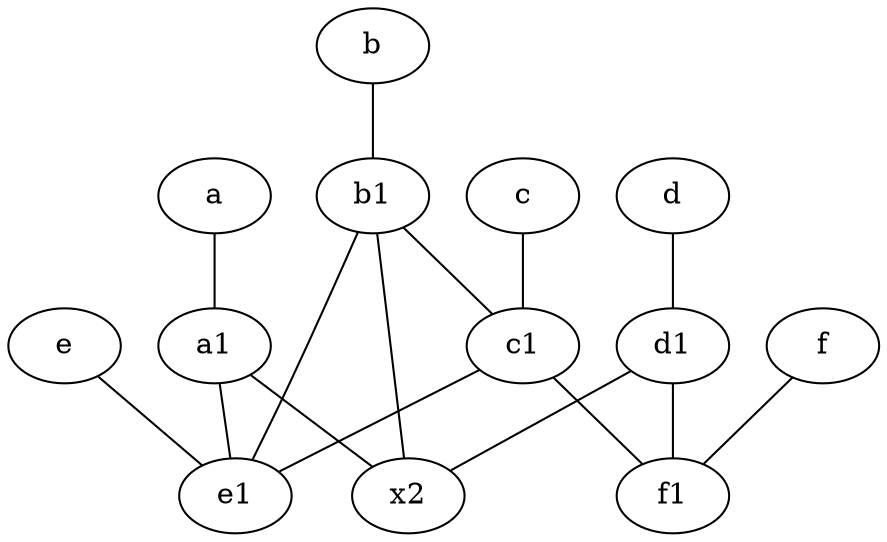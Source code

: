 graph {
	node [labelfontsize=50]
	a [labelfontsize=50 pos="8,2!"]
	f1 [labelfontsize=50 pos="3,8!"]
	b1 [labelfontsize=50 pos="9,4!"]
	a1 [labelfontsize=50 pos="8,3!"]
	f [labelfontsize=50 pos="3,9!"]
	c1 [labelfontsize=50 pos="4.5,3!"]
	e1 [labelfontsize=50 pos="7,7!"]
	d1 [labelfontsize=50 pos="3,5!"]
	e [labelfontsize=50 pos="7,9!"]
	b [labelfontsize=50 pos="10,4!"]
	c [labelfontsize=50 pos="4.5,2!"]
	d [labelfontsize=50 pos="2,5!"]
	x2 [labelfontsize=50]
	b1 -- c1
	c1 -- e1
	d1 -- f1
	f -- f1
	a1 -- e1
	b1 -- e1
	d -- d1
	d1 -- x2
	a1 -- x2
	a -- a1
	b1 -- x2
	c1 -- f1
	b -- b1
	c -- c1
	e -- e1
}
